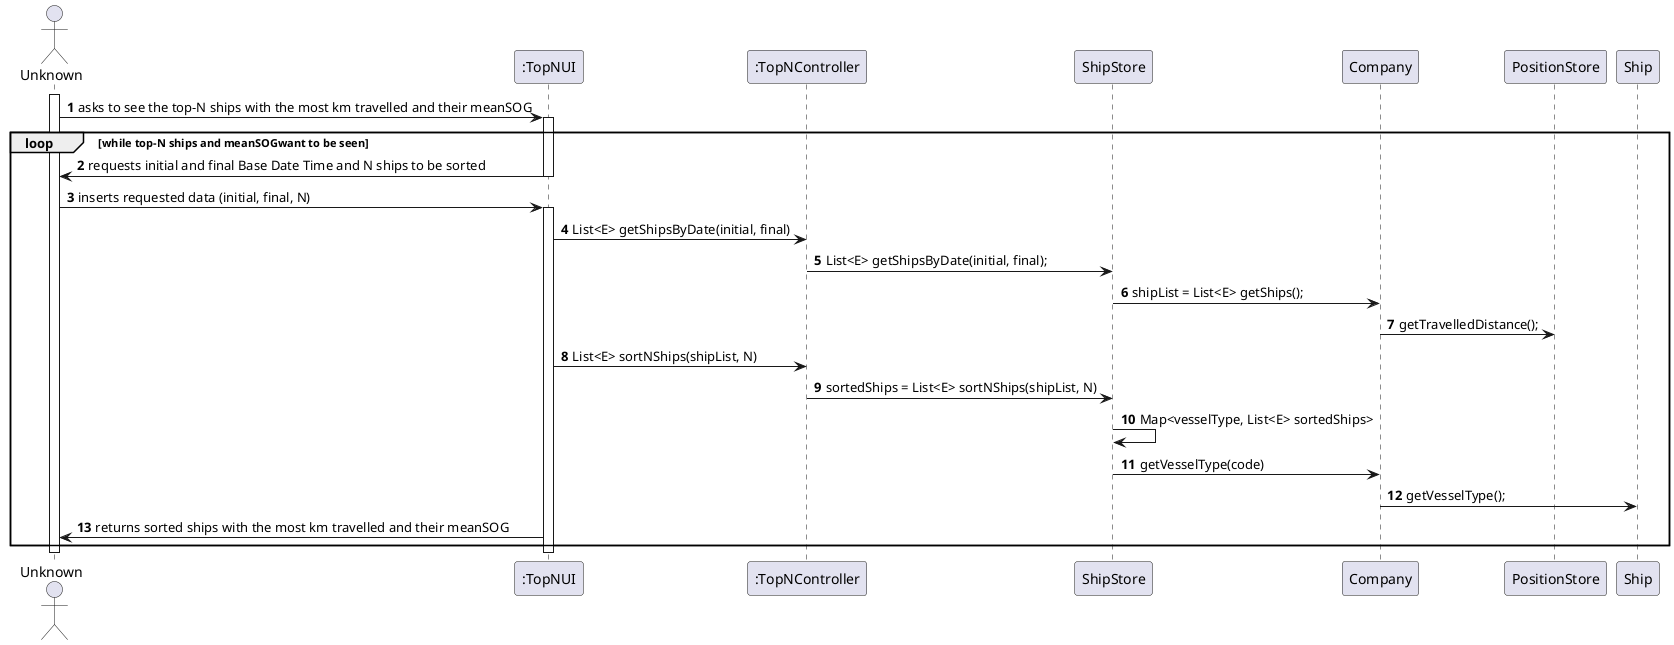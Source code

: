 @startuml
autonumber
'hide footbox
actor "Unknown" as ADM

participant ":TopNUI" as UI
participant ":TopNController" as CTRL
participant "ShipStore" as STORE
participant "Company" as COMP
participant "PositionStore" as POSITION
participant "Ship" as SHIP


activate ADM
ADM -> UI : asks to see the top-N ships with the most km travelled and their meanSOG
activate UI
loop while top-N ships and meanSOGwant to be seen
UI -> ADM : requests initial and final Base Date Time and N ships to be sorted
deactivate UI

ADM -> UI : inserts requested data (initial, final, N)
activate UI
UI -> CTRL : List<E> getShipsByDate(initial, final)
CTRL -> STORE : List<E> getShipsByDate(initial, final);
STORE -> COMP : shipList = List<E> getShips();
COMP -> POSITION : getTravelledDistance();

UI -> CTRL : List<E> sortNShips(shipList, N)
CTRL -> STORE : sortedShips = List<E> sortNShips(shipList, N)
STORE -> STORE : Map<vesselType, List<E> sortedShips>
STORE -> COMP : getVesselType(code)
COMP -> SHIP : getVesselType();
UI -> ADM : returns sorted ships with the most km travelled and their meanSOG
end
deactivate UI




deactivate ADM
@enduml